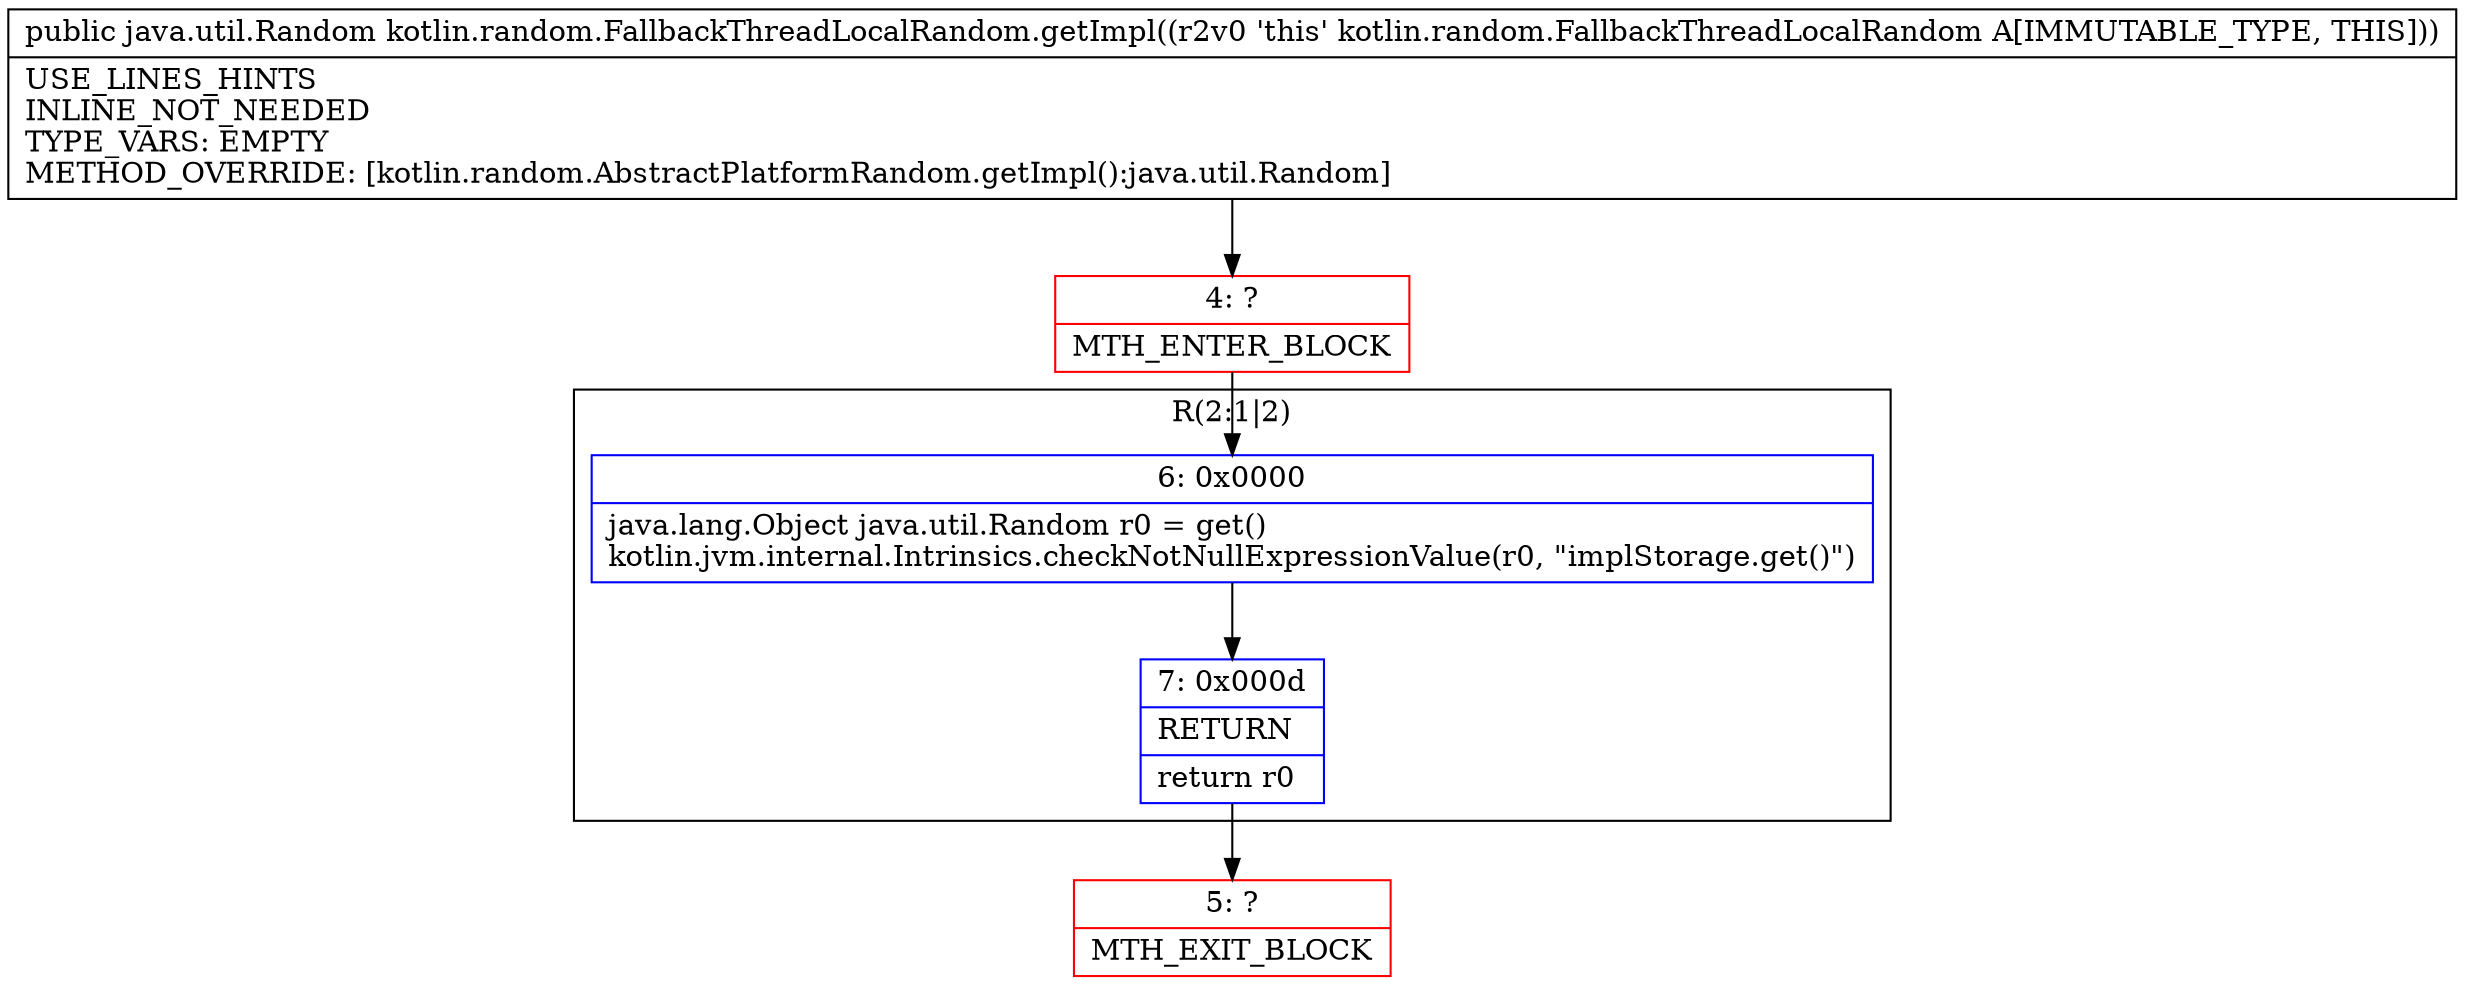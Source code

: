digraph "CFG forkotlin.random.FallbackThreadLocalRandom.getImpl()Ljava\/util\/Random;" {
subgraph cluster_Region_361409320 {
label = "R(2:1|2)";
node [shape=record,color=blue];
Node_6 [shape=record,label="{6\:\ 0x0000|java.lang.Object java.util.Random r0 = get()\lkotlin.jvm.internal.Intrinsics.checkNotNullExpressionValue(r0, \"implStorage.get()\")\l}"];
Node_7 [shape=record,label="{7\:\ 0x000d|RETURN\l|return r0\l}"];
}
Node_4 [shape=record,color=red,label="{4\:\ ?|MTH_ENTER_BLOCK\l}"];
Node_5 [shape=record,color=red,label="{5\:\ ?|MTH_EXIT_BLOCK\l}"];
MethodNode[shape=record,label="{public java.util.Random kotlin.random.FallbackThreadLocalRandom.getImpl((r2v0 'this' kotlin.random.FallbackThreadLocalRandom A[IMMUTABLE_TYPE, THIS]))  | USE_LINES_HINTS\lINLINE_NOT_NEEDED\lTYPE_VARS: EMPTY\lMETHOD_OVERRIDE: [kotlin.random.AbstractPlatformRandom.getImpl():java.util.Random]\l}"];
MethodNode -> Node_4;Node_6 -> Node_7;
Node_7 -> Node_5;
Node_4 -> Node_6;
}

